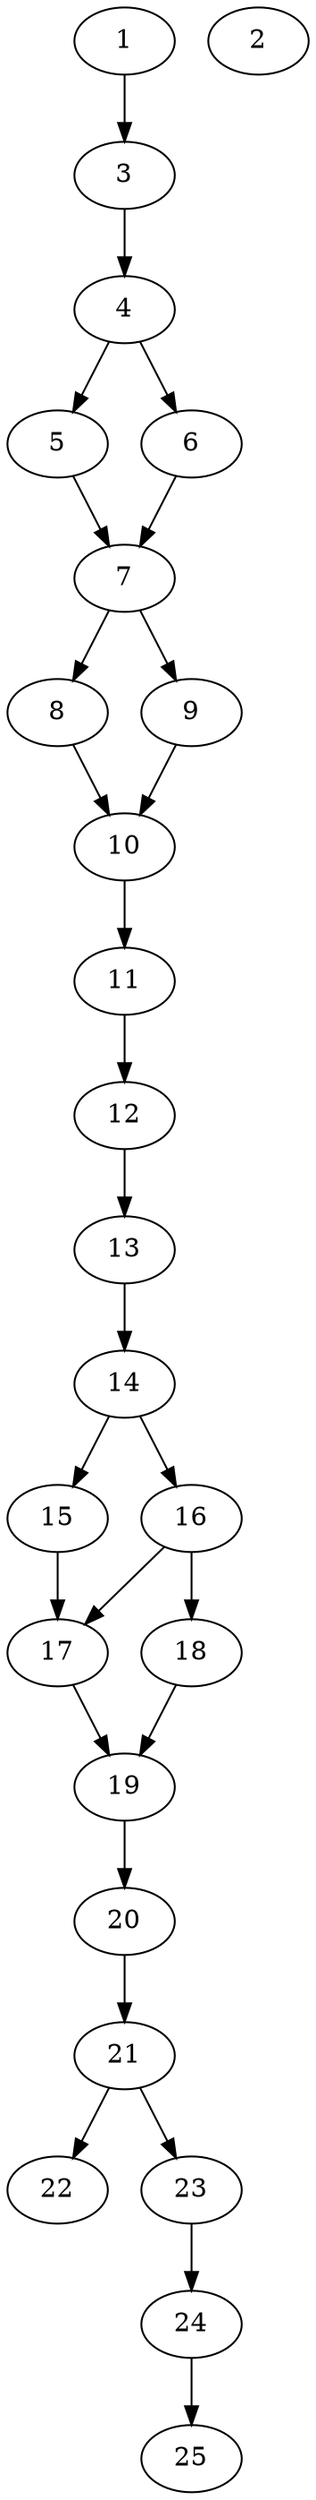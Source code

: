 // DAG automatically generated by daggen at Thu Oct  3 14:00:39 2019
// ./daggen --dot -n 25 --ccr 0.5 --fat 0.3 --regular 0.9 --density 0.6 --mindata 5242880 --maxdata 52428800 
digraph G {
  1 [size="78579712", alpha="0.07", expect_size="39289856"] 
  1 -> 3 [size ="39289856"]
  2 [size="51828736", alpha="0.09", expect_size="25914368"] 
  3 [size="87171072", alpha="0.11", expect_size="43585536"] 
  3 -> 4 [size ="43585536"]
  4 [size="61958144", alpha="0.07", expect_size="30979072"] 
  4 -> 5 [size ="30979072"]
  4 -> 6 [size ="30979072"]
  5 [size="55676928", alpha="0.10", expect_size="27838464"] 
  5 -> 7 [size ="27838464"]
  6 [size="51853312", alpha="0.01", expect_size="25926656"] 
  6 -> 7 [size ="25926656"]
  7 [size="53338112", alpha="0.03", expect_size="26669056"] 
  7 -> 8 [size ="26669056"]
  7 -> 9 [size ="26669056"]
  8 [size="59897856", alpha="0.02", expect_size="29948928"] 
  8 -> 10 [size ="29948928"]
  9 [size="53825536", alpha="0.03", expect_size="26912768"] 
  9 -> 10 [size ="26912768"]
  10 [size="90185728", alpha="0.08", expect_size="45092864"] 
  10 -> 11 [size ="45092864"]
  11 [size="56092672", alpha="0.01", expect_size="28046336"] 
  11 -> 12 [size ="28046336"]
  12 [size="91156480", alpha="0.16", expect_size="45578240"] 
  12 -> 13 [size ="45578240"]
  13 [size="37414912", alpha="0.12", expect_size="18707456"] 
  13 -> 14 [size ="18707456"]
  14 [size="89825280", alpha="0.11", expect_size="44912640"] 
  14 -> 15 [size ="44912640"]
  14 -> 16 [size ="44912640"]
  15 [size="28565504", alpha="0.13", expect_size="14282752"] 
  15 -> 17 [size ="14282752"]
  16 [size="74946560", alpha="0.02", expect_size="37473280"] 
  16 -> 17 [size ="37473280"]
  16 -> 18 [size ="37473280"]
  17 [size="79796224", alpha="0.12", expect_size="39898112"] 
  17 -> 19 [size ="39898112"]
  18 [size="95131648", alpha="0.09", expect_size="47565824"] 
  18 -> 19 [size ="47565824"]
  19 [size="11933696", alpha="0.08", expect_size="5966848"] 
  19 -> 20 [size ="5966848"]
  20 [size="25423872", alpha="0.19", expect_size="12711936"] 
  20 -> 21 [size ="12711936"]
  21 [size="62504960", alpha="0.04", expect_size="31252480"] 
  21 -> 22 [size ="31252480"]
  21 -> 23 [size ="31252480"]
  22 [size="65286144", alpha="0.17", expect_size="32643072"] 
  23 [size="44077056", alpha="0.07", expect_size="22038528"] 
  23 -> 24 [size ="22038528"]
  24 [size="101773312", alpha="0.08", expect_size="50886656"] 
  24 -> 25 [size ="50886656"]
  25 [size="61321216", alpha="0.18", expect_size="30660608"] 
}
